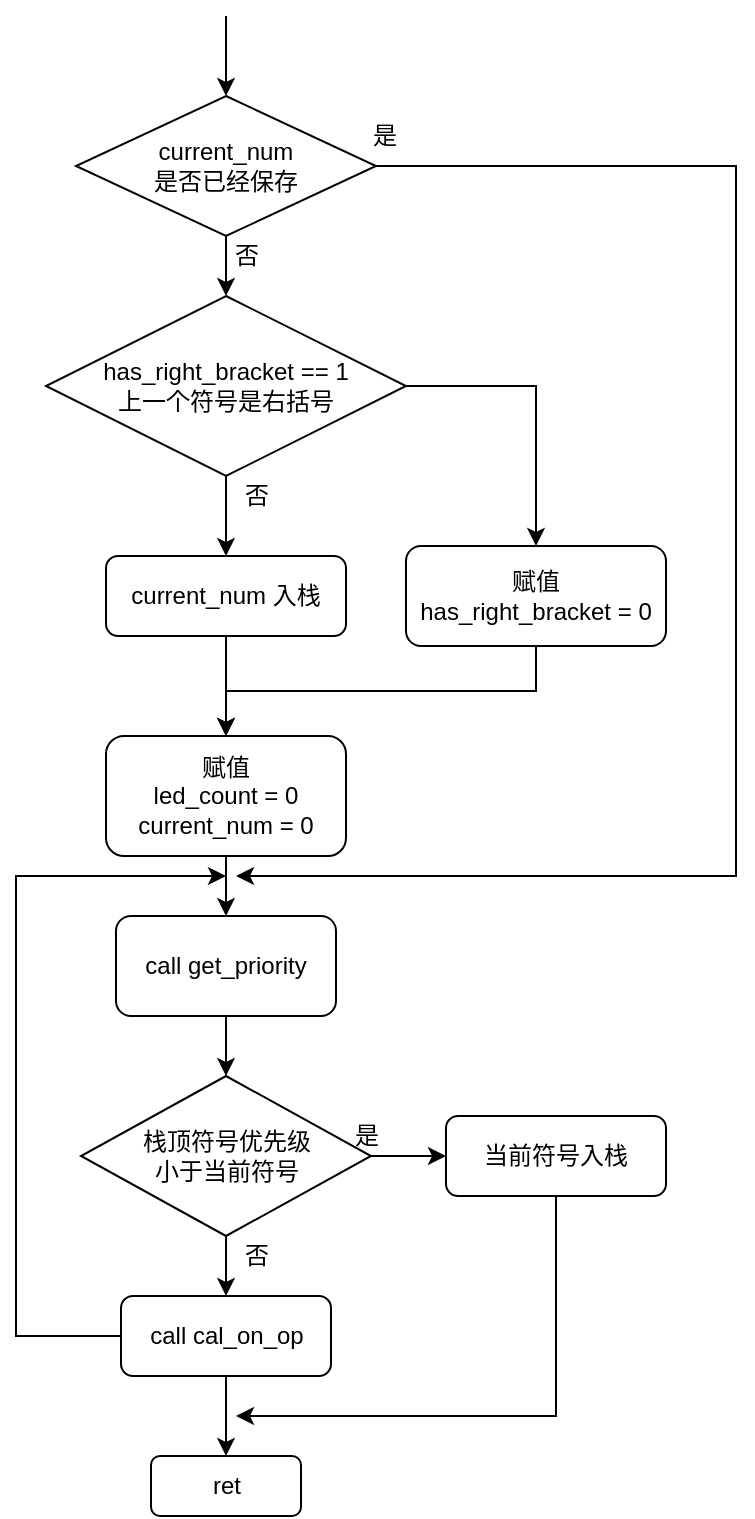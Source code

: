 <mxfile version="13.6.9" type="device"><diagram id="lM3yrU1Jqvmkt5bMmT_Q" name="Page-1"><mxGraphModel dx="1422" dy="763" grid="1" gridSize="10" guides="1" tooltips="1" connect="1" arrows="1" fold="1" page="1" pageScale="1" pageWidth="827" pageHeight="1169" math="0" shadow="0"><root><mxCell id="0"/><mxCell id="1" parent="0"/><mxCell id="neKh2FlefHasNrsH4UY3-10" style="edgeStyle=orthogonalEdgeStyle;rounded=0;orthogonalLoop=1;jettySize=auto;html=1;entryX=0.5;entryY=0;entryDx=0;entryDy=0;" edge="1" parent="1" source="neKh2FlefHasNrsH4UY3-2" target="neKh2FlefHasNrsH4UY3-8"><mxGeometry relative="1" as="geometry"/></mxCell><mxCell id="neKh2FlefHasNrsH4UY3-41" style="edgeStyle=orthogonalEdgeStyle;rounded=0;orthogonalLoop=1;jettySize=auto;html=1;exitX=1;exitY=0.5;exitDx=0;exitDy=0;" edge="1" parent="1" source="neKh2FlefHasNrsH4UY3-2"><mxGeometry relative="1" as="geometry"><mxPoint x="344" y="460" as="targetPoint"/><Array as="points"><mxPoint x="594" y="105"/><mxPoint x="594" y="460"/></Array></mxGeometry></mxCell><mxCell id="neKh2FlefHasNrsH4UY3-2" value="&lt;div&gt;current_num&lt;/div&gt;&lt;div&gt;是否已经保存&lt;/div&gt;" style="rhombus;whiteSpace=wrap;html=1;" vertex="1" parent="1"><mxGeometry x="264" y="70" width="150" height="70" as="geometry"/></mxCell><mxCell id="neKh2FlefHasNrsH4UY3-11" style="edgeStyle=orthogonalEdgeStyle;rounded=0;orthogonalLoop=1;jettySize=auto;html=1;entryX=0.5;entryY=0;entryDx=0;entryDy=0;" edge="1" parent="1" source="neKh2FlefHasNrsH4UY3-8" target="neKh2FlefHasNrsH4UY3-9"><mxGeometry relative="1" as="geometry"/></mxCell><mxCell id="neKh2FlefHasNrsH4UY3-16" style="edgeStyle=orthogonalEdgeStyle;rounded=0;orthogonalLoop=1;jettySize=auto;html=1;exitX=1;exitY=0.5;exitDx=0;exitDy=0;entryX=0.5;entryY=0;entryDx=0;entryDy=0;" edge="1" parent="1" source="neKh2FlefHasNrsH4UY3-8" target="neKh2FlefHasNrsH4UY3-15"><mxGeometry relative="1" as="geometry"/></mxCell><mxCell id="neKh2FlefHasNrsH4UY3-8" value="&lt;div&gt;has_right_bracket == 1&lt;/div&gt;上一个符号是右括号" style="rhombus;whiteSpace=wrap;html=1;" vertex="1" parent="1"><mxGeometry x="249" y="170" width="180" height="90" as="geometry"/></mxCell><mxCell id="neKh2FlefHasNrsH4UY3-20" value="" style="edgeStyle=orthogonalEdgeStyle;rounded=0;orthogonalLoop=1;jettySize=auto;html=1;" edge="1" parent="1" source="neKh2FlefHasNrsH4UY3-9" target="neKh2FlefHasNrsH4UY3-19"><mxGeometry relative="1" as="geometry"/></mxCell><mxCell id="neKh2FlefHasNrsH4UY3-9" value="current_num 入栈" style="rounded=1;whiteSpace=wrap;html=1;" vertex="1" parent="1"><mxGeometry x="279" y="300" width="120" height="40" as="geometry"/></mxCell><mxCell id="neKh2FlefHasNrsH4UY3-12" value="否" style="text;html=1;align=center;verticalAlign=middle;resizable=0;points=[];autosize=1;" vertex="1" parent="1"><mxGeometry x="334" y="140" width="30" height="20" as="geometry"/></mxCell><mxCell id="neKh2FlefHasNrsH4UY3-13" value="否" style="text;html=1;align=center;verticalAlign=middle;resizable=0;points=[];autosize=1;" vertex="1" parent="1"><mxGeometry x="339" y="260" width="30" height="20" as="geometry"/></mxCell><mxCell id="neKh2FlefHasNrsH4UY3-21" style="edgeStyle=orthogonalEdgeStyle;rounded=0;orthogonalLoop=1;jettySize=auto;html=1;exitX=0.5;exitY=1;exitDx=0;exitDy=0;" edge="1" parent="1" source="neKh2FlefHasNrsH4UY3-15" target="neKh2FlefHasNrsH4UY3-19"><mxGeometry relative="1" as="geometry"/></mxCell><mxCell id="neKh2FlefHasNrsH4UY3-15" value="&lt;div&gt;赋值&lt;/div&gt;&lt;div&gt;has_right_bracket = 0&lt;br&gt;&lt;/div&gt;" style="rounded=1;whiteSpace=wrap;html=1;" vertex="1" parent="1"><mxGeometry x="429" y="295" width="130" height="50" as="geometry"/></mxCell><mxCell id="neKh2FlefHasNrsH4UY3-28" value="" style="edgeStyle=orthogonalEdgeStyle;rounded=0;orthogonalLoop=1;jettySize=auto;html=1;" edge="1" parent="1" source="neKh2FlefHasNrsH4UY3-19" target="neKh2FlefHasNrsH4UY3-27"><mxGeometry relative="1" as="geometry"/></mxCell><mxCell id="neKh2FlefHasNrsH4UY3-19" value="&lt;div&gt;赋值&lt;br&gt;&lt;/div&gt;&lt;div&gt;led_count = 0&lt;/div&gt;&lt;div&gt;current_num = 0&lt;br&gt;&lt;/div&gt;" style="whiteSpace=wrap;html=1;rounded=1;" vertex="1" parent="1"><mxGeometry x="279" y="390" width="120" height="60" as="geometry"/></mxCell><mxCell id="neKh2FlefHasNrsH4UY3-31" value="" style="edgeStyle=orthogonalEdgeStyle;rounded=0;orthogonalLoop=1;jettySize=auto;html=1;" edge="1" parent="1" source="neKh2FlefHasNrsH4UY3-26" target="neKh2FlefHasNrsH4UY3-30"><mxGeometry relative="1" as="geometry"/></mxCell><mxCell id="neKh2FlefHasNrsH4UY3-35" value="" style="edgeStyle=orthogonalEdgeStyle;rounded=0;orthogonalLoop=1;jettySize=auto;html=1;" edge="1" parent="1" source="neKh2FlefHasNrsH4UY3-26" target="neKh2FlefHasNrsH4UY3-33"><mxGeometry relative="1" as="geometry"/></mxCell><mxCell id="neKh2FlefHasNrsH4UY3-26" value="&lt;div&gt;栈顶符号优先级&lt;/div&gt;&lt;div&gt;小于当前符号&lt;br&gt;&lt;/div&gt;" style="rhombus;whiteSpace=wrap;html=1;" vertex="1" parent="1"><mxGeometry x="266.5" y="560" width="145" height="80" as="geometry"/></mxCell><mxCell id="neKh2FlefHasNrsH4UY3-29" value="" style="edgeStyle=orthogonalEdgeStyle;rounded=0;orthogonalLoop=1;jettySize=auto;html=1;" edge="1" parent="1" source="neKh2FlefHasNrsH4UY3-27" target="neKh2FlefHasNrsH4UY3-26"><mxGeometry relative="1" as="geometry"/></mxCell><mxCell id="neKh2FlefHasNrsH4UY3-27" value="call get_priority" style="rounded=1;whiteSpace=wrap;html=1;" vertex="1" parent="1"><mxGeometry x="284" y="480" width="110" height="50" as="geometry"/></mxCell><mxCell id="neKh2FlefHasNrsH4UY3-40" style="edgeStyle=orthogonalEdgeStyle;rounded=0;orthogonalLoop=1;jettySize=auto;html=1;" edge="1" parent="1" source="neKh2FlefHasNrsH4UY3-30"><mxGeometry relative="1" as="geometry"><mxPoint x="344" y="730" as="targetPoint"/><Array as="points"><mxPoint x="504" y="730"/></Array></mxGeometry></mxCell><mxCell id="neKh2FlefHasNrsH4UY3-30" value="当前符号入栈" style="rounded=1;whiteSpace=wrap;html=1;" vertex="1" parent="1"><mxGeometry x="449" y="580" width="110" height="40" as="geometry"/></mxCell><mxCell id="neKh2FlefHasNrsH4UY3-32" value="是" style="text;html=1;align=center;verticalAlign=middle;resizable=0;points=[];autosize=1;" vertex="1" parent="1"><mxGeometry x="394" y="580" width="30" height="20" as="geometry"/></mxCell><mxCell id="neKh2FlefHasNrsH4UY3-36" style="edgeStyle=orthogonalEdgeStyle;rounded=0;orthogonalLoop=1;jettySize=auto;html=1;exitX=0;exitY=0.5;exitDx=0;exitDy=0;" edge="1" parent="1" source="neKh2FlefHasNrsH4UY3-33"><mxGeometry relative="1" as="geometry"><mxPoint x="339" y="460" as="targetPoint"/><Array as="points"><mxPoint x="234" y="690"/><mxPoint x="234" y="460"/></Array></mxGeometry></mxCell><mxCell id="neKh2FlefHasNrsH4UY3-39" value="" style="edgeStyle=orthogonalEdgeStyle;rounded=0;orthogonalLoop=1;jettySize=auto;html=1;" edge="1" parent="1" source="neKh2FlefHasNrsH4UY3-33" target="neKh2FlefHasNrsH4UY3-38"><mxGeometry relative="1" as="geometry"/></mxCell><mxCell id="neKh2FlefHasNrsH4UY3-33" value="call cal_on_op" style="rounded=1;whiteSpace=wrap;html=1;" vertex="1" parent="1"><mxGeometry x="286.5" y="670" width="105" height="40" as="geometry"/></mxCell><mxCell id="neKh2FlefHasNrsH4UY3-37" value="否" style="text;html=1;align=center;verticalAlign=middle;resizable=0;points=[];autosize=1;" vertex="1" parent="1"><mxGeometry x="339" y="640" width="30" height="20" as="geometry"/></mxCell><mxCell id="neKh2FlefHasNrsH4UY3-38" value="ret" style="whiteSpace=wrap;html=1;rounded=1;" vertex="1" parent="1"><mxGeometry x="301.5" y="750" width="75" height="30" as="geometry"/></mxCell><mxCell id="neKh2FlefHasNrsH4UY3-42" value="是" style="text;html=1;align=center;verticalAlign=middle;resizable=0;points=[];autosize=1;" vertex="1" parent="1"><mxGeometry x="403" y="80" width="30" height="20" as="geometry"/></mxCell><mxCell id="neKh2FlefHasNrsH4UY3-43" value="" style="endArrow=classic;html=1;entryX=0.5;entryY=0;entryDx=0;entryDy=0;" edge="1" parent="1" target="neKh2FlefHasNrsH4UY3-2"><mxGeometry width="50" height="50" relative="1" as="geometry"><mxPoint x="339" y="30" as="sourcePoint"/><mxPoint x="440" y="270" as="targetPoint"/></mxGeometry></mxCell></root></mxGraphModel></diagram></mxfile>